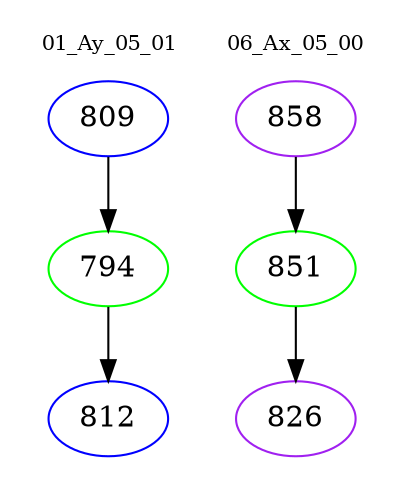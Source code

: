 digraph{
subgraph cluster_0 {
color = white
label = "01_Ay_05_01";
fontsize=10;
T0_809 [label="809", color="blue"]
T0_809 -> T0_794 [color="black"]
T0_794 [label="794", color="green"]
T0_794 -> T0_812 [color="black"]
T0_812 [label="812", color="blue"]
}
subgraph cluster_1 {
color = white
label = "06_Ax_05_00";
fontsize=10;
T1_858 [label="858", color="purple"]
T1_858 -> T1_851 [color="black"]
T1_851 [label="851", color="green"]
T1_851 -> T1_826 [color="black"]
T1_826 [label="826", color="purple"]
}
}
